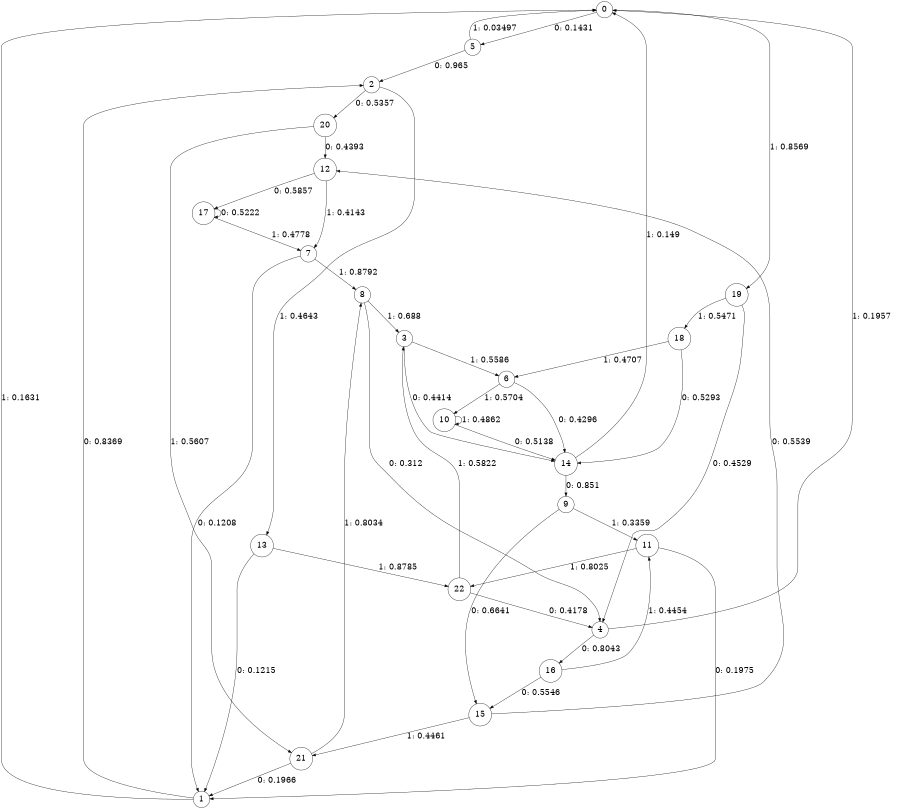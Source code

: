 digraph "ch22faceL5" {
size = "6,8.5";
ratio = "fill";
node [shape = circle];
node [fontsize = 24];
edge [fontsize = 24];
0 -> 5 [label = "0: 0.1431   "];
0 -> 19 [label = "1: 0.8569   "];
1 -> 2 [label = "0: 0.8369   "];
1 -> 0 [label = "1: 0.1631   "];
2 -> 20 [label = "0: 0.5357   "];
2 -> 13 [label = "1: 0.4643   "];
3 -> 14 [label = "0: 0.4414   "];
3 -> 6 [label = "1: 0.5586   "];
4 -> 16 [label = "0: 0.8043   "];
4 -> 0 [label = "1: 0.1957   "];
5 -> 2 [label = "0: 0.965    "];
5 -> 0 [label = "1: 0.03497  "];
6 -> 14 [label = "0: 0.4296   "];
6 -> 10 [label = "1: 0.5704   "];
7 -> 1 [label = "0: 0.1208   "];
7 -> 8 [label = "1: 0.8792   "];
8 -> 4 [label = "0: 0.312    "];
8 -> 3 [label = "1: 0.688    "];
9 -> 15 [label = "0: 0.6641   "];
9 -> 11 [label = "1: 0.3359   "];
10 -> 14 [label = "0: 0.5138   "];
10 -> 10 [label = "1: 0.4862   "];
11 -> 1 [label = "0: 0.1975   "];
11 -> 22 [label = "1: 0.8025   "];
12 -> 17 [label = "0: 0.5857   "];
12 -> 7 [label = "1: 0.4143   "];
13 -> 1 [label = "0: 0.1215   "];
13 -> 22 [label = "1: 0.8785   "];
14 -> 9 [label = "0: 0.851    "];
14 -> 0 [label = "1: 0.149    "];
15 -> 12 [label = "0: 0.5539   "];
15 -> 21 [label = "1: 0.4461   "];
16 -> 15 [label = "0: 0.5546   "];
16 -> 11 [label = "1: 0.4454   "];
17 -> 17 [label = "0: 0.5222   "];
17 -> 7 [label = "1: 0.4778   "];
18 -> 14 [label = "0: 0.5293   "];
18 -> 6 [label = "1: 0.4707   "];
19 -> 4 [label = "0: 0.4529   "];
19 -> 18 [label = "1: 0.5471   "];
20 -> 12 [label = "0: 0.4393   "];
20 -> 21 [label = "1: 0.5607   "];
21 -> 1 [label = "0: 0.1966   "];
21 -> 8 [label = "1: 0.8034   "];
22 -> 4 [label = "0: 0.4178   "];
22 -> 3 [label = "1: 0.5822   "];
}